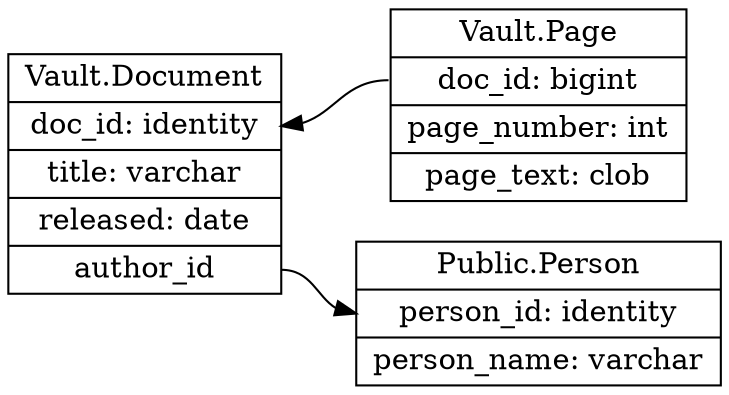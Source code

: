 digraph g {
  graph [rankdir="LR"]
  node[shape = "record"]
  "Public.Person" [ label = "Public.Person | <person_id> person_id: identity | person_name: varchar" ]
  "Vault.Document" [ label = "Vault.Document | <doc_id> doc_id: identity | title: varchar | released: date | <author_id> author_id" ]
  "Vault.Page" [ label = "Vault.Page | <doc_id> doc_id: bigint | page_number: int | page_text: clob" ]
  "Vault.Document":author_id -> "Public.Person":person_id
  "Vault.Document":doc_id -> "Vault.Page":doc_id [dir=back]
}
